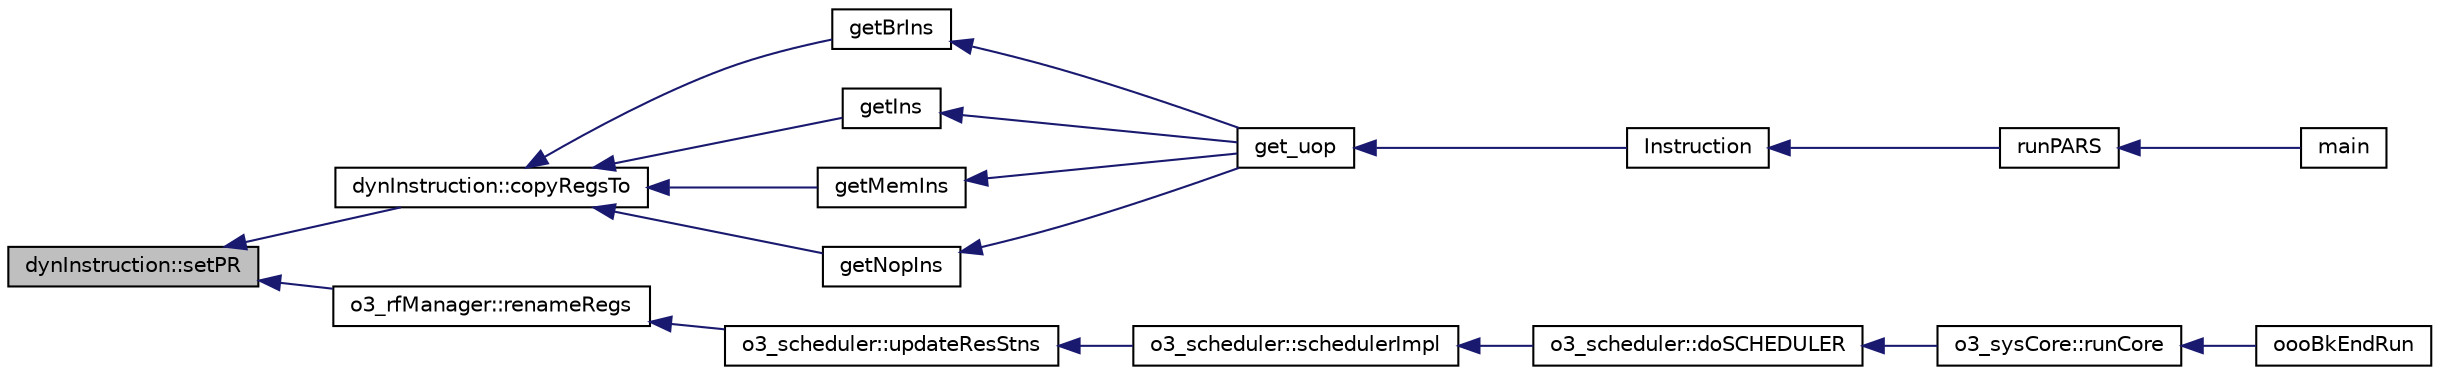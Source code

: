 digraph G
{
  edge [fontname="Helvetica",fontsize="10",labelfontname="Helvetica",labelfontsize="10"];
  node [fontname="Helvetica",fontsize="10",shape=record];
  rankdir=LR;
  Node1 [label="dynInstruction::setPR",height=0.2,width=0.4,color="black", fillcolor="grey75", style="filled" fontcolor="black"];
  Node1 -> Node2 [dir=back,color="midnightblue",fontsize="10",style="solid",fontname="Helvetica"];
  Node2 [label="dynInstruction::copyRegsTo",height=0.2,width=0.4,color="black", fillcolor="white", style="filled",URL="$classdynInstruction.html#ad817b69f51a6c82fd7b9a13a9ab1b62e"];
  Node2 -> Node3 [dir=back,color="midnightblue",fontsize="10",style="solid",fontname="Helvetica"];
  Node3 [label="getBrIns",height=0.2,width=0.4,color="black", fillcolor="white", style="filled",URL="$uop__gen_8cpp.html#aa9b459ce84a7d93d13a3f1f3bf82088a"];
  Node3 -> Node4 [dir=back,color="midnightblue",fontsize="10",style="solid",fontname="Helvetica"];
  Node4 [label="get_uop",height=0.2,width=0.4,color="black", fillcolor="white", style="filled",URL="$uop__gen_8h.html#a6b129244e191a3f59375a31842557abd"];
  Node4 -> Node5 [dir=back,color="midnightblue",fontsize="10",style="solid",fontname="Helvetica"];
  Node5 [label="Instruction",height=0.2,width=0.4,color="black", fillcolor="white", style="filled",URL="$pars_8h.html#a4254ddc7317164f6cb03afabf4b11770"];
  Node5 -> Node6 [dir=back,color="midnightblue",fontsize="10",style="solid",fontname="Helvetica"];
  Node6 [label="runPARS",height=0.2,width=0.4,color="black", fillcolor="white", style="filled",URL="$pars_8h.html#ad31ce66601d158b499245c36353b1aef"];
  Node6 -> Node7 [dir=back,color="midnightblue",fontsize="10",style="solid",fontname="Helvetica"];
  Node7 [label="main",height=0.2,width=0.4,color="black", fillcolor="white", style="filled",URL="$main__pars_8cpp.html#a0ddf1224851353fc92bfbff6f499fa97"];
  Node2 -> Node8 [dir=back,color="midnightblue",fontsize="10",style="solid",fontname="Helvetica"];
  Node8 [label="getIns",height=0.2,width=0.4,color="black", fillcolor="white", style="filled",URL="$uop__gen_8cpp.html#a0ec88bd53fecf7e7ba1cb862d34db82d"];
  Node8 -> Node4 [dir=back,color="midnightblue",fontsize="10",style="solid",fontname="Helvetica"];
  Node2 -> Node9 [dir=back,color="midnightblue",fontsize="10",style="solid",fontname="Helvetica"];
  Node9 [label="getMemIns",height=0.2,width=0.4,color="black", fillcolor="white", style="filled",URL="$uop__gen_8cpp.html#a2dca73fb6683b99910bcad66c0cdf726"];
  Node9 -> Node4 [dir=back,color="midnightblue",fontsize="10",style="solid",fontname="Helvetica"];
  Node2 -> Node10 [dir=back,color="midnightblue",fontsize="10",style="solid",fontname="Helvetica"];
  Node10 [label="getNopIns",height=0.2,width=0.4,color="black", fillcolor="white", style="filled",URL="$uop__gen_8cpp.html#abd93f7dec3bc70a2e12dabcb528b00c5"];
  Node10 -> Node4 [dir=back,color="midnightblue",fontsize="10",style="solid",fontname="Helvetica"];
  Node1 -> Node11 [dir=back,color="midnightblue",fontsize="10",style="solid",fontname="Helvetica"];
  Node11 [label="o3_rfManager::renameRegs",height=0.2,width=0.4,color="black", fillcolor="white", style="filled",URL="$classo3__rfManager.html#a702dcade81b3d2ccba4bae0ef8d7de30"];
  Node11 -> Node12 [dir=back,color="midnightblue",fontsize="10",style="solid",fontname="Helvetica"];
  Node12 [label="o3_scheduler::updateResStns",height=0.2,width=0.4,color="black", fillcolor="white", style="filled",URL="$classo3__scheduler.html#a3eaa3373cbbd123523a9cbf4d7326692"];
  Node12 -> Node13 [dir=back,color="midnightblue",fontsize="10",style="solid",fontname="Helvetica"];
  Node13 [label="o3_scheduler::schedulerImpl",height=0.2,width=0.4,color="black", fillcolor="white", style="filled",URL="$classo3__scheduler.html#ade8fe27e00ac0430122634af01c0639c"];
  Node13 -> Node14 [dir=back,color="midnightblue",fontsize="10",style="solid",fontname="Helvetica"];
  Node14 [label="o3_scheduler::doSCHEDULER",height=0.2,width=0.4,color="black", fillcolor="white", style="filled",URL="$classo3__scheduler.html#a336443d7d6e8f6b892c7c71b97099e40"];
  Node14 -> Node15 [dir=back,color="midnightblue",fontsize="10",style="solid",fontname="Helvetica"];
  Node15 [label="o3_sysCore::runCore",height=0.2,width=0.4,color="black", fillcolor="white", style="filled",URL="$classo3__sysCore.html#ab97edaa7f8ea74d7315b71d7d03a736c"];
  Node15 -> Node16 [dir=back,color="midnightblue",fontsize="10",style="solid",fontname="Helvetica"];
  Node16 [label="oooBkEndRun",height=0.2,width=0.4,color="black", fillcolor="white", style="filled",URL="$oooBkEnd_8h.html#aaa2cf7fe88073cf54894d48f17271d93"];
}
